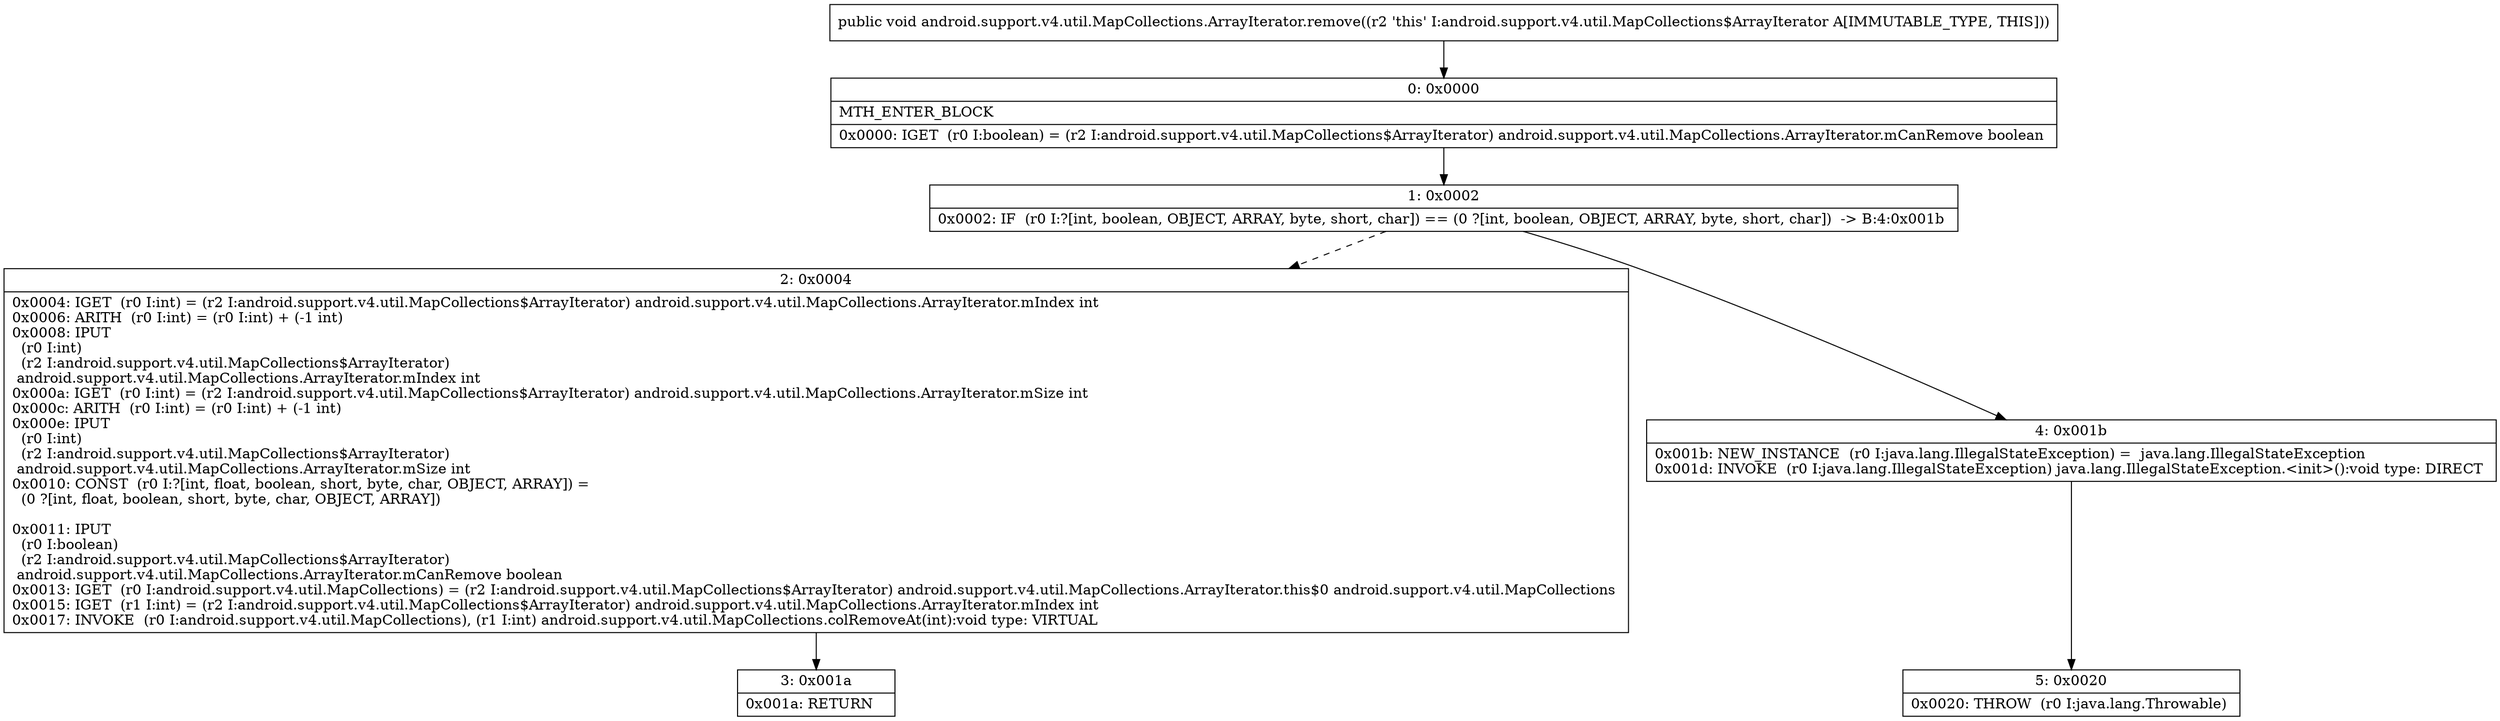 digraph "CFG forandroid.support.v4.util.MapCollections.ArrayIterator.remove()V" {
Node_0 [shape=record,label="{0\:\ 0x0000|MTH_ENTER_BLOCK\l|0x0000: IGET  (r0 I:boolean) = (r2 I:android.support.v4.util.MapCollections$ArrayIterator) android.support.v4.util.MapCollections.ArrayIterator.mCanRemove boolean \l}"];
Node_1 [shape=record,label="{1\:\ 0x0002|0x0002: IF  (r0 I:?[int, boolean, OBJECT, ARRAY, byte, short, char]) == (0 ?[int, boolean, OBJECT, ARRAY, byte, short, char])  \-\> B:4:0x001b \l}"];
Node_2 [shape=record,label="{2\:\ 0x0004|0x0004: IGET  (r0 I:int) = (r2 I:android.support.v4.util.MapCollections$ArrayIterator) android.support.v4.util.MapCollections.ArrayIterator.mIndex int \l0x0006: ARITH  (r0 I:int) = (r0 I:int) + (\-1 int) \l0x0008: IPUT  \l  (r0 I:int)\l  (r2 I:android.support.v4.util.MapCollections$ArrayIterator)\l android.support.v4.util.MapCollections.ArrayIterator.mIndex int \l0x000a: IGET  (r0 I:int) = (r2 I:android.support.v4.util.MapCollections$ArrayIterator) android.support.v4.util.MapCollections.ArrayIterator.mSize int \l0x000c: ARITH  (r0 I:int) = (r0 I:int) + (\-1 int) \l0x000e: IPUT  \l  (r0 I:int)\l  (r2 I:android.support.v4.util.MapCollections$ArrayIterator)\l android.support.v4.util.MapCollections.ArrayIterator.mSize int \l0x0010: CONST  (r0 I:?[int, float, boolean, short, byte, char, OBJECT, ARRAY]) = \l  (0 ?[int, float, boolean, short, byte, char, OBJECT, ARRAY])\l \l0x0011: IPUT  \l  (r0 I:boolean)\l  (r2 I:android.support.v4.util.MapCollections$ArrayIterator)\l android.support.v4.util.MapCollections.ArrayIterator.mCanRemove boolean \l0x0013: IGET  (r0 I:android.support.v4.util.MapCollections) = (r2 I:android.support.v4.util.MapCollections$ArrayIterator) android.support.v4.util.MapCollections.ArrayIterator.this$0 android.support.v4.util.MapCollections \l0x0015: IGET  (r1 I:int) = (r2 I:android.support.v4.util.MapCollections$ArrayIterator) android.support.v4.util.MapCollections.ArrayIterator.mIndex int \l0x0017: INVOKE  (r0 I:android.support.v4.util.MapCollections), (r1 I:int) android.support.v4.util.MapCollections.colRemoveAt(int):void type: VIRTUAL \l}"];
Node_3 [shape=record,label="{3\:\ 0x001a|0x001a: RETURN   \l}"];
Node_4 [shape=record,label="{4\:\ 0x001b|0x001b: NEW_INSTANCE  (r0 I:java.lang.IllegalStateException) =  java.lang.IllegalStateException \l0x001d: INVOKE  (r0 I:java.lang.IllegalStateException) java.lang.IllegalStateException.\<init\>():void type: DIRECT \l}"];
Node_5 [shape=record,label="{5\:\ 0x0020|0x0020: THROW  (r0 I:java.lang.Throwable) \l}"];
MethodNode[shape=record,label="{public void android.support.v4.util.MapCollections.ArrayIterator.remove((r2 'this' I:android.support.v4.util.MapCollections$ArrayIterator A[IMMUTABLE_TYPE, THIS])) }"];
MethodNode -> Node_0;
Node_0 -> Node_1;
Node_1 -> Node_2[style=dashed];
Node_1 -> Node_4;
Node_2 -> Node_3;
Node_4 -> Node_5;
}

